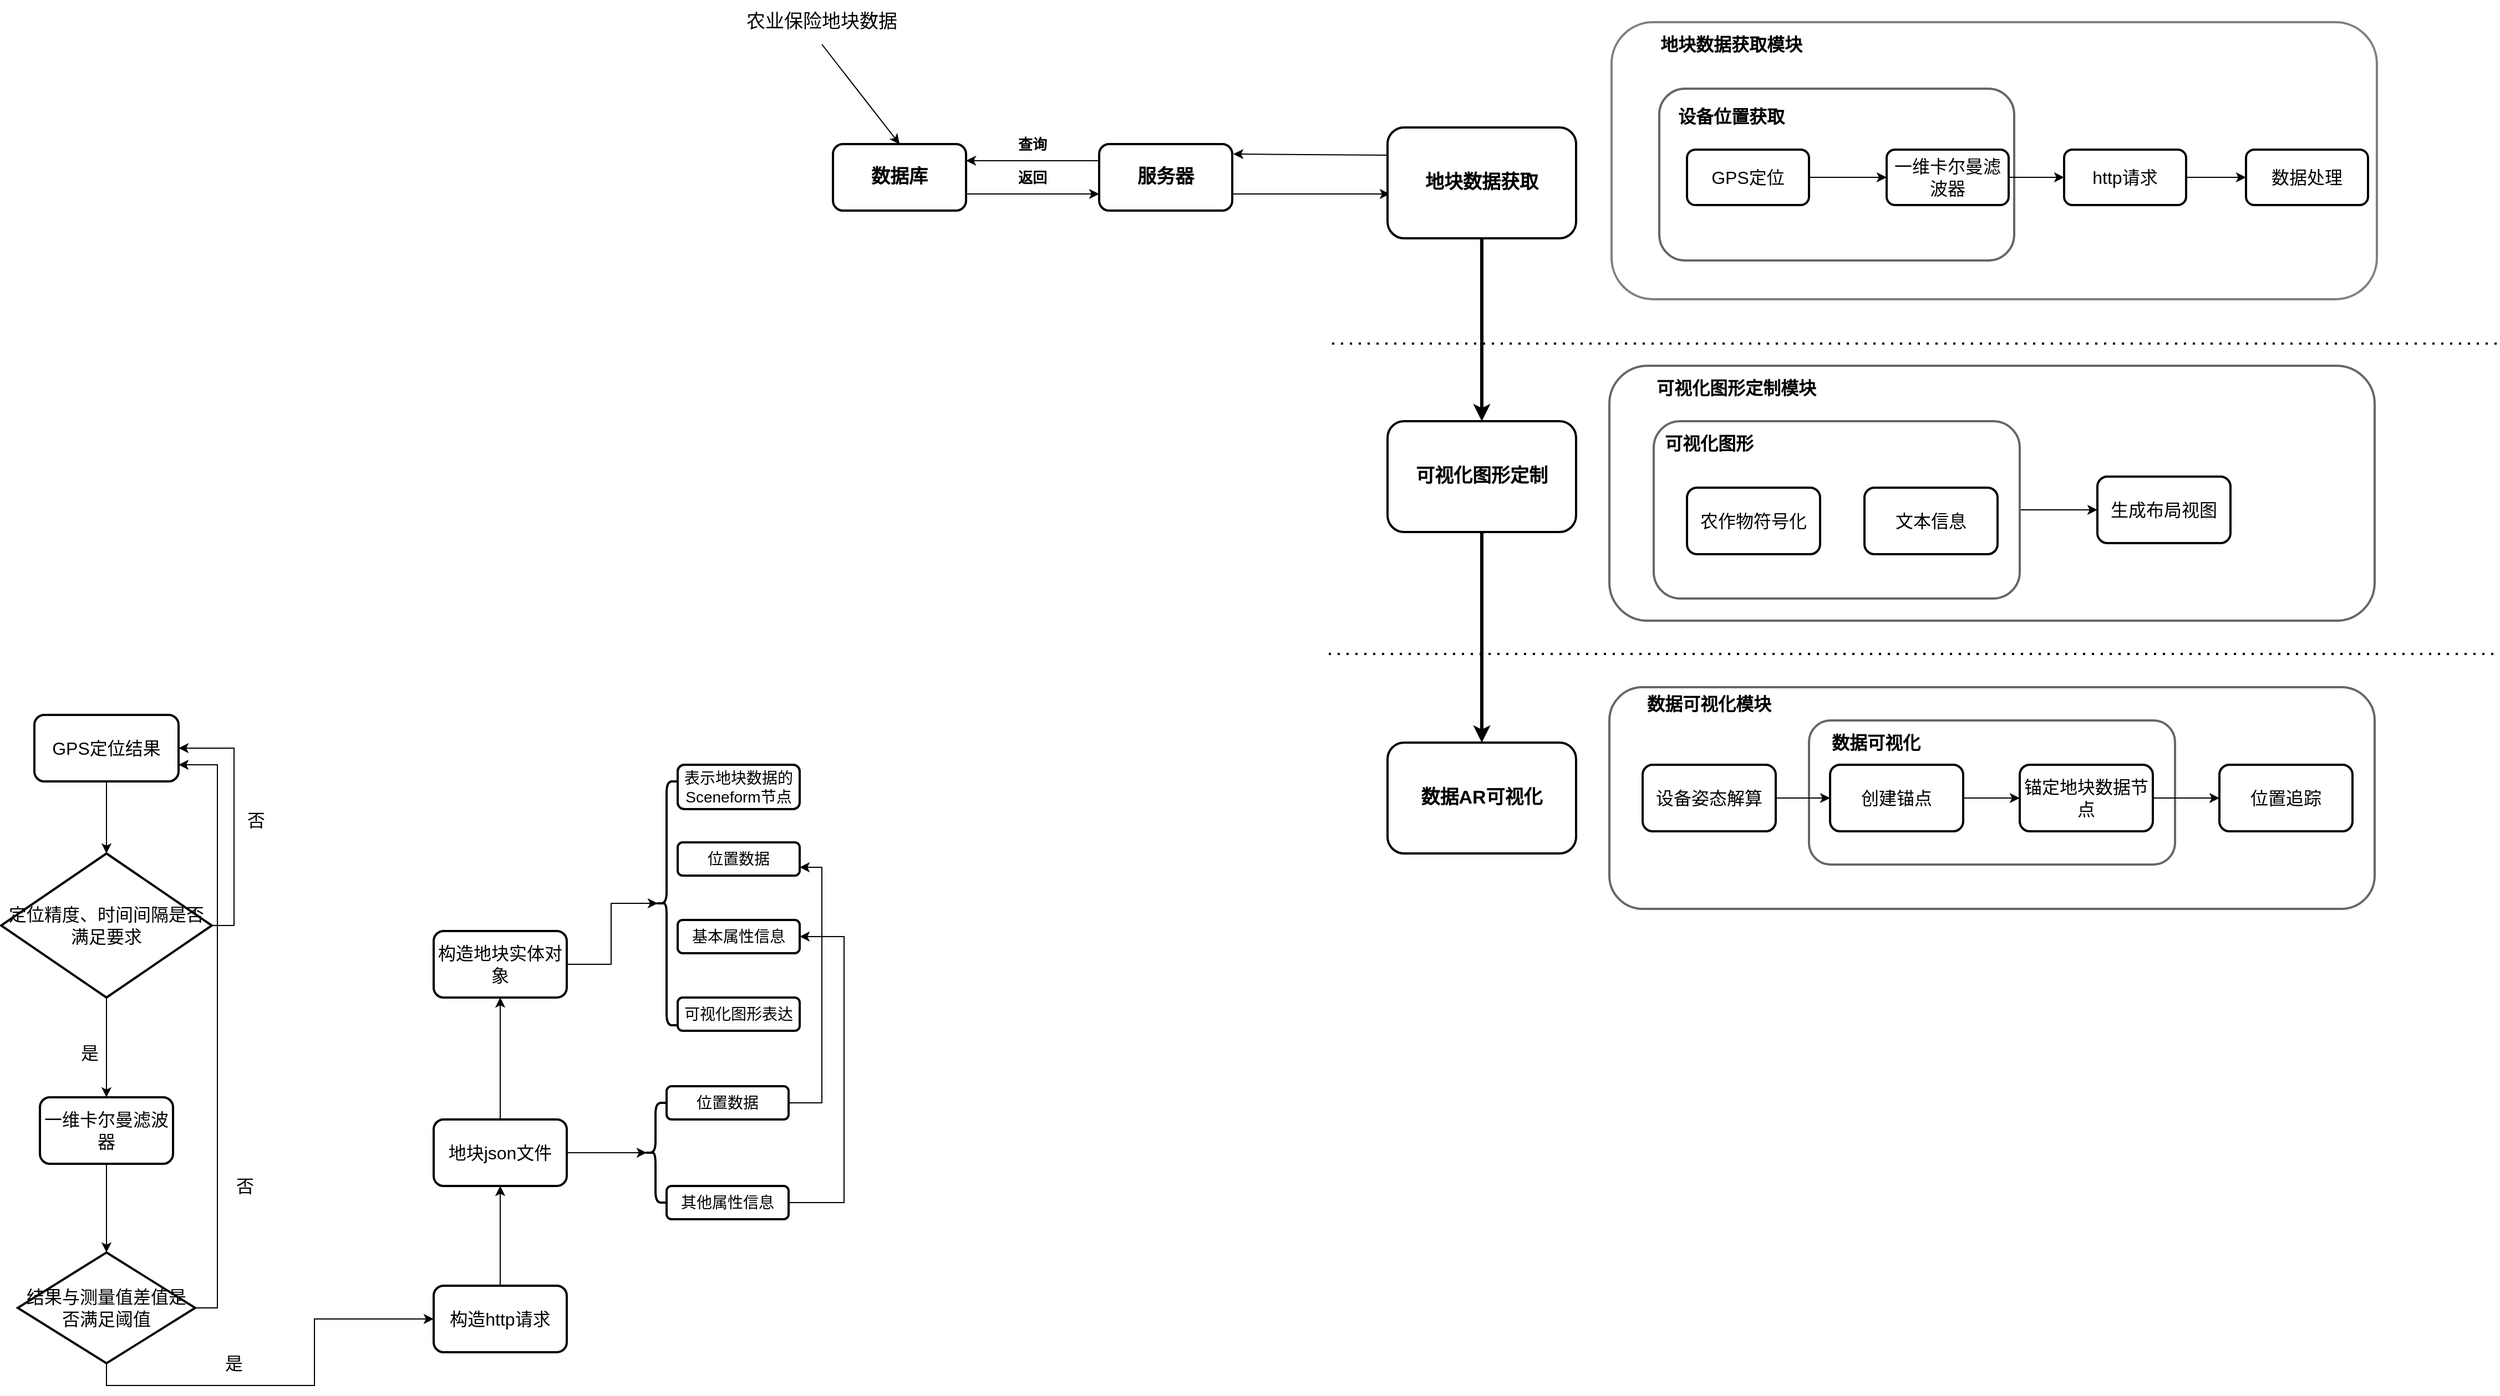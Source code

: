 <mxfile version="14.5.4" type="github">
  <diagram id="XfNivLDLJFjiJOP7QZFu" name="Page-1">
    <mxGraphModel dx="1695" dy="1659" grid="1" gridSize="10" guides="1" tooltips="1" connect="1" arrows="1" fold="1" page="1" pageScale="1" pageWidth="827" pageHeight="1169" math="0" shadow="0">
      <root>
        <mxCell id="0" />
        <mxCell id="1" parent="0" />
        <mxCell id="Yagi-_oM-okiuXWH6ObO-60" value="" style="rounded=1;whiteSpace=wrap;html=1;strokeColor=#666666;strokeWidth=2;fontSize=16;" vertex="1" parent="1">
          <mxGeometry x="1080" y="600" width="690" height="200" as="geometry" />
        </mxCell>
        <mxCell id="Yagi-_oM-okiuXWH6ObO-62" value="" style="rounded=1;whiteSpace=wrap;html=1;strokeColor=#666666;strokeWidth=2;fontSize=16;" vertex="1" parent="1">
          <mxGeometry x="1260" y="630" width="330" height="130" as="geometry" />
        </mxCell>
        <mxCell id="Yagi-_oM-okiuXWH6ObO-44" value="" style="rounded=1;whiteSpace=wrap;html=1;strokeColor=#666666;strokeWidth=2;fontSize=16;" vertex="1" parent="1">
          <mxGeometry x="1080" y="310" width="690" height="230" as="geometry" />
        </mxCell>
        <mxCell id="Yagi-_oM-okiuXWH6ObO-49" style="edgeStyle=none;rounded=0;orthogonalLoop=1;jettySize=auto;html=1;exitX=1;exitY=0.5;exitDx=0;exitDy=0;entryX=0;entryY=0.5;entryDx=0;entryDy=0;strokeWidth=1;fontSize=16;" edge="1" parent="1" source="Yagi-_oM-okiuXWH6ObO-45" target="Yagi-_oM-okiuXWH6ObO-48">
          <mxGeometry relative="1" as="geometry" />
        </mxCell>
        <mxCell id="Yagi-_oM-okiuXWH6ObO-45" value="" style="rounded=1;whiteSpace=wrap;html=1;strokeWidth=2;fontSize=16;strokeColor=#666666;" vertex="1" parent="1">
          <mxGeometry x="1120" y="360" width="330" height="160" as="geometry" />
        </mxCell>
        <mxCell id="Yagi-_oM-okiuXWH6ObO-13" value="" style="rounded=1;whiteSpace=wrap;html=1;strokeWidth=2;fontSize=13;strokeColor=#808080;" vertex="1" parent="1">
          <mxGeometry x="1082" width="690" height="250" as="geometry" />
        </mxCell>
        <mxCell id="Yagi-_oM-okiuXWH6ObO-30" value="" style="rounded=1;whiteSpace=wrap;html=1;strokeWidth=2;fontSize=16;strokeColor=#666666;" vertex="1" parent="1">
          <mxGeometry x="1125" y="60" width="320" height="155" as="geometry" />
        </mxCell>
        <mxCell id="Yagi-_oM-okiuXWH6ObO-7" style="edgeStyle=none;rounded=0;orthogonalLoop=1;jettySize=auto;html=1;exitX=1;exitY=0.75;exitDx=0;exitDy=0;entryX=0;entryY=0.75;entryDx=0;entryDy=0;fontSize=17;" edge="1" parent="1" source="Yagi-_oM-okiuXWH6ObO-2" target="Yagi-_oM-okiuXWH6ObO-5">
          <mxGeometry relative="1" as="geometry" />
        </mxCell>
        <mxCell id="Yagi-_oM-okiuXWH6ObO-2" value="数据库" style="rounded=1;whiteSpace=wrap;html=1;fontSize=17;fontStyle=1;strokeWidth=2;" vertex="1" parent="1">
          <mxGeometry x="380" y="110" width="120" height="60" as="geometry" />
        </mxCell>
        <mxCell id="Yagi-_oM-okiuXWH6ObO-4" style="rounded=0;orthogonalLoop=1;jettySize=auto;html=1;exitX=0.5;exitY=1;exitDx=0;exitDy=0;entryX=0.5;entryY=0;entryDx=0;entryDy=0;fontSize=17;" edge="1" parent="1" source="Yagi-_oM-okiuXWH6ObO-3" target="Yagi-_oM-okiuXWH6ObO-2">
          <mxGeometry relative="1" as="geometry" />
        </mxCell>
        <mxCell id="Yagi-_oM-okiuXWH6ObO-3" value="农业保险地块数据" style="text;html=1;strokeColor=none;fillColor=none;align=center;verticalAlign=middle;whiteSpace=wrap;rounded=0;fontSize=17;" vertex="1" parent="1">
          <mxGeometry x="290" y="-20" width="160" height="40" as="geometry" />
        </mxCell>
        <mxCell id="Yagi-_oM-okiuXWH6ObO-6" style="edgeStyle=none;rounded=0;orthogonalLoop=1;jettySize=auto;html=1;exitX=0;exitY=0.25;exitDx=0;exitDy=0;entryX=1;entryY=0.25;entryDx=0;entryDy=0;fontSize=17;" edge="1" parent="1" source="Yagi-_oM-okiuXWH6ObO-5" target="Yagi-_oM-okiuXWH6ObO-2">
          <mxGeometry relative="1" as="geometry" />
        </mxCell>
        <mxCell id="Yagi-_oM-okiuXWH6ObO-28" style="edgeStyle=none;rounded=0;orthogonalLoop=1;jettySize=auto;html=1;exitX=1;exitY=0.75;exitDx=0;exitDy=0;entryX=0.012;entryY=0.6;entryDx=0;entryDy=0;entryPerimeter=0;fontSize=16;" edge="1" parent="1" source="Yagi-_oM-okiuXWH6ObO-5" target="Yagi-_oM-okiuXWH6ObO-11">
          <mxGeometry relative="1" as="geometry" />
        </mxCell>
        <mxCell id="Yagi-_oM-okiuXWH6ObO-5" value="服务器" style="rounded=1;whiteSpace=wrap;html=1;fontSize=17;fontStyle=1;strokeWidth=2;" vertex="1" parent="1">
          <mxGeometry x="620" y="110" width="120" height="60" as="geometry" />
        </mxCell>
        <mxCell id="Yagi-_oM-okiuXWH6ObO-8" value="查询" style="text;html=1;strokeColor=none;fillColor=none;align=center;verticalAlign=middle;whiteSpace=wrap;rounded=0;fontSize=13;fontStyle=1" vertex="1" parent="1">
          <mxGeometry x="540" y="100" width="40" height="20" as="geometry" />
        </mxCell>
        <mxCell id="Yagi-_oM-okiuXWH6ObO-9" value="返回" style="text;html=1;strokeColor=none;fillColor=none;align=center;verticalAlign=middle;whiteSpace=wrap;rounded=0;fontSize=13;fontStyle=1" vertex="1" parent="1">
          <mxGeometry x="540" y="130" width="40" height="20" as="geometry" />
        </mxCell>
        <mxCell id="Yagi-_oM-okiuXWH6ObO-26" style="edgeStyle=none;rounded=0;orthogonalLoop=1;jettySize=auto;html=1;exitX=0;exitY=0.25;exitDx=0;exitDy=0;entryX=1.008;entryY=0.15;entryDx=0;entryDy=0;entryPerimeter=0;fontSize=16;" edge="1" parent="1" source="Yagi-_oM-okiuXWH6ObO-11" target="Yagi-_oM-okiuXWH6ObO-5">
          <mxGeometry relative="1" as="geometry" />
        </mxCell>
        <mxCell id="Yagi-_oM-okiuXWH6ObO-40" style="edgeStyle=none;rounded=0;orthogonalLoop=1;jettySize=auto;html=1;exitX=0.5;exitY=1;exitDx=0;exitDy=0;entryX=0.5;entryY=0;entryDx=0;entryDy=0;fontSize=16;strokeWidth=3;" edge="1" parent="1" source="Yagi-_oM-okiuXWH6ObO-11" target="Yagi-_oM-okiuXWH6ObO-39">
          <mxGeometry relative="1" as="geometry" />
        </mxCell>
        <mxCell id="Yagi-_oM-okiuXWH6ObO-11" value="地块数据获取" style="rounded=1;whiteSpace=wrap;html=1;fontSize=17;fontStyle=1;strokeWidth=2;" vertex="1" parent="1">
          <mxGeometry x="880" y="95" width="170" height="100" as="geometry" />
        </mxCell>
        <mxCell id="Yagi-_oM-okiuXWH6ObO-14" value="地块数据获取模块" style="text;html=1;strokeColor=none;fillColor=none;align=center;verticalAlign=middle;whiteSpace=wrap;rounded=0;fontSize=16;fontStyle=1" vertex="1" parent="1">
          <mxGeometry x="1125" width="130" height="40" as="geometry" />
        </mxCell>
        <mxCell id="Yagi-_oM-okiuXWH6ObO-17" style="edgeStyle=none;rounded=0;orthogonalLoop=1;jettySize=auto;html=1;exitX=1;exitY=0.5;exitDx=0;exitDy=0;fontSize=16;" edge="1" parent="1" source="Yagi-_oM-okiuXWH6ObO-15" target="Yagi-_oM-okiuXWH6ObO-16">
          <mxGeometry relative="1" as="geometry" />
        </mxCell>
        <mxCell id="Yagi-_oM-okiuXWH6ObO-15" value="GPS定位" style="rounded=1;whiteSpace=wrap;html=1;strokeWidth=2;fontSize=16;" vertex="1" parent="1">
          <mxGeometry x="1150" y="115" width="110" height="50" as="geometry" />
        </mxCell>
        <mxCell id="Yagi-_oM-okiuXWH6ObO-20" style="edgeStyle=none;rounded=0;orthogonalLoop=1;jettySize=auto;html=1;exitX=1;exitY=0.5;exitDx=0;exitDy=0;entryX=0;entryY=0.5;entryDx=0;entryDy=0;fontSize=16;" edge="1" parent="1" source="Yagi-_oM-okiuXWH6ObO-16" target="Yagi-_oM-okiuXWH6ObO-22">
          <mxGeometry relative="1" as="geometry">
            <mxPoint x="1490" y="120" as="targetPoint" />
          </mxGeometry>
        </mxCell>
        <mxCell id="Yagi-_oM-okiuXWH6ObO-16" value="一维卡尔曼滤波器" style="rounded=1;whiteSpace=wrap;html=1;strokeWidth=2;fontSize=16;" vertex="1" parent="1">
          <mxGeometry x="1330" y="115" width="110" height="50" as="geometry" />
        </mxCell>
        <mxCell id="Yagi-_oM-okiuXWH6ObO-37" style="edgeStyle=none;rounded=0;orthogonalLoop=1;jettySize=auto;html=1;exitX=1;exitY=0.5;exitDx=0;exitDy=0;fontSize=16;entryX=0;entryY=0.5;entryDx=0;entryDy=0;" edge="1" parent="1" source="Yagi-_oM-okiuXWH6ObO-22" target="Yagi-_oM-okiuXWH6ObO-35">
          <mxGeometry relative="1" as="geometry" />
        </mxCell>
        <mxCell id="Yagi-_oM-okiuXWH6ObO-22" value="http请求" style="rounded=1;whiteSpace=wrap;html=1;strokeWidth=2;fontSize=16;" vertex="1" parent="1">
          <mxGeometry x="1490" y="115" width="110" height="50" as="geometry" />
        </mxCell>
        <mxCell id="Yagi-_oM-okiuXWH6ObO-31" value="设备位置获取" style="text;html=1;strokeColor=none;fillColor=none;align=center;verticalAlign=middle;whiteSpace=wrap;rounded=0;fontSize=16;fontStyle=1" vertex="1" parent="1">
          <mxGeometry x="1140" y="75" width="100" height="20" as="geometry" />
        </mxCell>
        <mxCell id="Yagi-_oM-okiuXWH6ObO-35" value="数据处理" style="rounded=1;whiteSpace=wrap;html=1;strokeWidth=2;fontSize=16;" vertex="1" parent="1">
          <mxGeometry x="1654" y="115" width="110" height="50" as="geometry" />
        </mxCell>
        <mxCell id="Yagi-_oM-okiuXWH6ObO-38" value="" style="endArrow=none;dashed=1;html=1;dashPattern=1 3;strokeWidth=2;fontSize=16;" edge="1" parent="1">
          <mxGeometry width="50" height="50" relative="1" as="geometry">
            <mxPoint x="830" y="290" as="sourcePoint" />
            <mxPoint x="1880" y="290" as="targetPoint" />
          </mxGeometry>
        </mxCell>
        <mxCell id="Yagi-_oM-okiuXWH6ObO-52" style="edgeStyle=none;rounded=0;orthogonalLoop=1;jettySize=auto;html=1;exitX=0.5;exitY=1;exitDx=0;exitDy=0;entryX=0.5;entryY=0;entryDx=0;entryDy=0;strokeWidth=3;fontSize=16;" edge="1" parent="1" source="Yagi-_oM-okiuXWH6ObO-39" target="Yagi-_oM-okiuXWH6ObO-51">
          <mxGeometry relative="1" as="geometry" />
        </mxCell>
        <mxCell id="Yagi-_oM-okiuXWH6ObO-39" value="可视化图形定制" style="rounded=1;whiteSpace=wrap;html=1;fontSize=17;fontStyle=1;strokeWidth=2;" vertex="1" parent="1">
          <mxGeometry x="880" y="360" width="170" height="100" as="geometry" />
        </mxCell>
        <mxCell id="Yagi-_oM-okiuXWH6ObO-41" value="农作物符号化" style="rounded=1;whiteSpace=wrap;html=1;strokeWidth=2;fontSize=16;" vertex="1" parent="1">
          <mxGeometry x="1150" y="420" width="120" height="60" as="geometry" />
        </mxCell>
        <mxCell id="Yagi-_oM-okiuXWH6ObO-43" value="文本信息" style="rounded=1;whiteSpace=wrap;html=1;strokeWidth=2;fontSize=16;" vertex="1" parent="1">
          <mxGeometry x="1310" y="420" width="120" height="60" as="geometry" />
        </mxCell>
        <mxCell id="Yagi-_oM-okiuXWH6ObO-46" value="可视化图形" style="text;html=1;strokeColor=none;fillColor=none;align=center;verticalAlign=middle;whiteSpace=wrap;rounded=0;fontSize=16;fontStyle=1" vertex="1" parent="1">
          <mxGeometry x="1110" y="370" width="120" height="20" as="geometry" />
        </mxCell>
        <mxCell id="Yagi-_oM-okiuXWH6ObO-47" value="可视化图形定制模块" style="text;html=1;strokeColor=none;fillColor=none;align=center;verticalAlign=middle;whiteSpace=wrap;rounded=0;fontSize=16;fontStyle=1" vertex="1" parent="1">
          <mxGeometry x="1110" y="320" width="169" height="20" as="geometry" />
        </mxCell>
        <mxCell id="Yagi-_oM-okiuXWH6ObO-48" value="生成布局视图" style="rounded=1;whiteSpace=wrap;html=1;strokeWidth=2;fontSize=16;" vertex="1" parent="1">
          <mxGeometry x="1520" y="410" width="120" height="60" as="geometry" />
        </mxCell>
        <mxCell id="Yagi-_oM-okiuXWH6ObO-50" value="" style="endArrow=none;dashed=1;html=1;dashPattern=1 3;strokeWidth=2;fontSize=16;" edge="1" parent="1">
          <mxGeometry width="50" height="50" relative="1" as="geometry">
            <mxPoint x="827" y="570" as="sourcePoint" />
            <mxPoint x="1877" y="570" as="targetPoint" />
          </mxGeometry>
        </mxCell>
        <mxCell id="Yagi-_oM-okiuXWH6ObO-51" value="数据AR可视化" style="rounded=1;whiteSpace=wrap;html=1;fontSize=17;fontStyle=1;strokeWidth=2;" vertex="1" parent="1">
          <mxGeometry x="880" y="650" width="170" height="100" as="geometry" />
        </mxCell>
        <mxCell id="Yagi-_oM-okiuXWH6ObO-56" style="edgeStyle=none;rounded=0;orthogonalLoop=1;jettySize=auto;html=1;exitX=1;exitY=0.5;exitDx=0;exitDy=0;entryX=0;entryY=0.5;entryDx=0;entryDy=0;strokeWidth=1;fontSize=16;" edge="1" parent="1" source="Yagi-_oM-okiuXWH6ObO-53" target="Yagi-_oM-okiuXWH6ObO-54">
          <mxGeometry relative="1" as="geometry" />
        </mxCell>
        <mxCell id="Yagi-_oM-okiuXWH6ObO-53" value="设备姿态解算" style="rounded=1;whiteSpace=wrap;html=1;strokeWidth=2;fontSize=16;" vertex="1" parent="1">
          <mxGeometry x="1110" y="670" width="120" height="60" as="geometry" />
        </mxCell>
        <mxCell id="Yagi-_oM-okiuXWH6ObO-57" style="edgeStyle=none;rounded=0;orthogonalLoop=1;jettySize=auto;html=1;exitX=1;exitY=0.5;exitDx=0;exitDy=0;strokeWidth=1;fontSize=16;" edge="1" parent="1" source="Yagi-_oM-okiuXWH6ObO-54" target="Yagi-_oM-okiuXWH6ObO-55">
          <mxGeometry relative="1" as="geometry" />
        </mxCell>
        <mxCell id="Yagi-_oM-okiuXWH6ObO-54" value="创建锚点" style="rounded=1;whiteSpace=wrap;html=1;strokeWidth=2;fontSize=16;" vertex="1" parent="1">
          <mxGeometry x="1279" y="670" width="120" height="60" as="geometry" />
        </mxCell>
        <mxCell id="Yagi-_oM-okiuXWH6ObO-59" style="edgeStyle=none;rounded=0;orthogonalLoop=1;jettySize=auto;html=1;exitX=1;exitY=0.5;exitDx=0;exitDy=0;entryX=0;entryY=0.5;entryDx=0;entryDy=0;strokeWidth=1;fontSize=16;" edge="1" parent="1" source="Yagi-_oM-okiuXWH6ObO-55" target="Yagi-_oM-okiuXWH6ObO-58">
          <mxGeometry relative="1" as="geometry" />
        </mxCell>
        <mxCell id="Yagi-_oM-okiuXWH6ObO-55" value="锚定地块数据节点" style="rounded=1;whiteSpace=wrap;html=1;strokeWidth=2;fontSize=16;" vertex="1" parent="1">
          <mxGeometry x="1450" y="670" width="120" height="60" as="geometry" />
        </mxCell>
        <mxCell id="Yagi-_oM-okiuXWH6ObO-58" value="位置追踪" style="rounded=1;whiteSpace=wrap;html=1;strokeWidth=2;fontSize=16;" vertex="1" parent="1">
          <mxGeometry x="1630" y="670" width="120" height="60" as="geometry" />
        </mxCell>
        <mxCell id="Yagi-_oM-okiuXWH6ObO-61" value="数据可视化模块" style="text;html=1;strokeColor=none;fillColor=none;align=center;verticalAlign=middle;whiteSpace=wrap;rounded=0;fontSize=16;fontStyle=1" vertex="1" parent="1">
          <mxGeometry x="1100" y="605" width="140" height="20" as="geometry" />
        </mxCell>
        <mxCell id="Yagi-_oM-okiuXWH6ObO-63" value="数据可视化" style="text;html=1;strokeColor=none;fillColor=none;align=center;verticalAlign=middle;whiteSpace=wrap;rounded=0;fontSize=16;fontStyle=1" vertex="1" parent="1">
          <mxGeometry x="1270" y="640" width="101" height="20" as="geometry" />
        </mxCell>
        <mxCell id="Yagi-_oM-okiuXWH6ObO-68" style="edgeStyle=none;rounded=0;orthogonalLoop=1;jettySize=auto;html=1;exitX=0.5;exitY=1;exitDx=0;exitDy=0;strokeWidth=1;fontSize=16;" edge="1" parent="1" source="Yagi-_oM-okiuXWH6ObO-65" target="Yagi-_oM-okiuXWH6ObO-67">
          <mxGeometry relative="1" as="geometry" />
        </mxCell>
        <mxCell id="Yagi-_oM-okiuXWH6ObO-65" value="GPS定位结果" style="rounded=1;whiteSpace=wrap;html=1;strokeWidth=2;fontSize=16;" vertex="1" parent="1">
          <mxGeometry x="-340" y="625" width="130" height="60" as="geometry" />
        </mxCell>
        <mxCell id="Yagi-_oM-okiuXWH6ObO-70" style="edgeStyle=none;rounded=0;orthogonalLoop=1;jettySize=auto;html=1;exitX=0.5;exitY=1;exitDx=0;exitDy=0;strokeWidth=1;fontSize=16;" edge="1" parent="1" source="Yagi-_oM-okiuXWH6ObO-67" target="Yagi-_oM-okiuXWH6ObO-69">
          <mxGeometry relative="1" as="geometry" />
        </mxCell>
        <mxCell id="Yagi-_oM-okiuXWH6ObO-72" style="edgeStyle=orthogonalEdgeStyle;rounded=0;orthogonalLoop=1;jettySize=auto;html=1;exitX=1;exitY=0.5;exitDx=0;exitDy=0;entryX=1;entryY=0.5;entryDx=0;entryDy=0;strokeWidth=1;fontSize=16;" edge="1" parent="1" source="Yagi-_oM-okiuXWH6ObO-67" target="Yagi-_oM-okiuXWH6ObO-65">
          <mxGeometry relative="1" as="geometry" />
        </mxCell>
        <mxCell id="Yagi-_oM-okiuXWH6ObO-67" value="定位精度、时间间隔是否满足要求" style="rhombus;whiteSpace=wrap;html=1;strokeColor=#000000;strokeWidth=2;fontSize=16;" vertex="1" parent="1">
          <mxGeometry x="-370" y="750" width="190" height="130" as="geometry" />
        </mxCell>
        <mxCell id="Yagi-_oM-okiuXWH6ObO-77" style="edgeStyle=orthogonalEdgeStyle;rounded=0;orthogonalLoop=1;jettySize=auto;html=1;exitX=0.5;exitY=1;exitDx=0;exitDy=0;entryX=0.5;entryY=0;entryDx=0;entryDy=0;strokeWidth=1;fontSize=16;" edge="1" parent="1" source="Yagi-_oM-okiuXWH6ObO-69" target="Yagi-_oM-okiuXWH6ObO-76">
          <mxGeometry relative="1" as="geometry" />
        </mxCell>
        <mxCell id="Yagi-_oM-okiuXWH6ObO-69" value="一维卡尔曼滤波器" style="rounded=1;whiteSpace=wrap;html=1;strokeColor=#000000;strokeWidth=2;fontSize=16;" vertex="1" parent="1">
          <mxGeometry x="-335" y="970" width="120" height="60" as="geometry" />
        </mxCell>
        <mxCell id="Yagi-_oM-okiuXWH6ObO-71" value="是" style="text;html=1;strokeColor=none;fillColor=none;align=center;verticalAlign=middle;whiteSpace=wrap;rounded=0;fontSize=16;fontStyle=0" vertex="1" parent="1">
          <mxGeometry x="-310" y="920" width="40" height="20" as="geometry" />
        </mxCell>
        <mxCell id="Yagi-_oM-okiuXWH6ObO-73" value="否" style="text;html=1;strokeColor=none;fillColor=none;align=center;verticalAlign=middle;whiteSpace=wrap;rounded=0;fontSize=16;" vertex="1" parent="1">
          <mxGeometry x="-160" y="710" width="40" height="20" as="geometry" />
        </mxCell>
        <mxCell id="Yagi-_oM-okiuXWH6ObO-78" style="edgeStyle=orthogonalEdgeStyle;rounded=0;orthogonalLoop=1;jettySize=auto;html=1;exitX=1;exitY=0.5;exitDx=0;exitDy=0;entryX=1;entryY=0.75;entryDx=0;entryDy=0;strokeWidth=1;fontSize=16;" edge="1" parent="1" source="Yagi-_oM-okiuXWH6ObO-76" target="Yagi-_oM-okiuXWH6ObO-65">
          <mxGeometry relative="1" as="geometry" />
        </mxCell>
        <mxCell id="Yagi-_oM-okiuXWH6ObO-81" style="edgeStyle=orthogonalEdgeStyle;rounded=0;orthogonalLoop=1;jettySize=auto;html=1;exitX=0.5;exitY=1;exitDx=0;exitDy=0;entryX=0;entryY=0.5;entryDx=0;entryDy=0;strokeWidth=1;fontSize=16;" edge="1" parent="1" source="Yagi-_oM-okiuXWH6ObO-76" target="Yagi-_oM-okiuXWH6ObO-80">
          <mxGeometry relative="1" as="geometry" />
        </mxCell>
        <mxCell id="Yagi-_oM-okiuXWH6ObO-76" value="结果与测量值差值是否满足阈值" style="rhombus;whiteSpace=wrap;html=1;strokeColor=#000000;strokeWidth=2;fontSize=16;" vertex="1" parent="1">
          <mxGeometry x="-355" y="1110" width="160" height="100" as="geometry" />
        </mxCell>
        <mxCell id="Yagi-_oM-okiuXWH6ObO-79" value="否" style="text;html=1;strokeColor=none;fillColor=none;align=center;verticalAlign=middle;whiteSpace=wrap;rounded=0;fontSize=16;" vertex="1" parent="1">
          <mxGeometry x="-170" y="1040" width="40" height="20" as="geometry" />
        </mxCell>
        <mxCell id="Yagi-_oM-okiuXWH6ObO-84" style="edgeStyle=orthogonalEdgeStyle;rounded=0;orthogonalLoop=1;jettySize=auto;html=1;exitX=0.5;exitY=0;exitDx=0;exitDy=0;entryX=0.5;entryY=1;entryDx=0;entryDy=0;strokeWidth=1;fontSize=16;" edge="1" parent="1" source="Yagi-_oM-okiuXWH6ObO-80" target="Yagi-_oM-okiuXWH6ObO-83">
          <mxGeometry relative="1" as="geometry" />
        </mxCell>
        <mxCell id="Yagi-_oM-okiuXWH6ObO-80" value="构造http请求" style="rounded=1;whiteSpace=wrap;html=1;strokeColor=#000000;strokeWidth=2;fontSize=16;" vertex="1" parent="1">
          <mxGeometry x="20" y="1140" width="120" height="60" as="geometry" />
        </mxCell>
        <mxCell id="Yagi-_oM-okiuXWH6ObO-82" value="是" style="text;html=1;strokeColor=none;fillColor=none;align=center;verticalAlign=middle;whiteSpace=wrap;rounded=0;fontSize=16;" vertex="1" parent="1">
          <mxGeometry x="-180" y="1200" width="40" height="20" as="geometry" />
        </mxCell>
        <mxCell id="Yagi-_oM-okiuXWH6ObO-86" style="edgeStyle=orthogonalEdgeStyle;rounded=0;orthogonalLoop=1;jettySize=auto;html=1;exitX=0.5;exitY=0;exitDx=0;exitDy=0;strokeWidth=1;fontSize=16;" edge="1" parent="1" source="Yagi-_oM-okiuXWH6ObO-83" target="Yagi-_oM-okiuXWH6ObO-85">
          <mxGeometry relative="1" as="geometry" />
        </mxCell>
        <mxCell id="Yagi-_oM-okiuXWH6ObO-96" style="edgeStyle=orthogonalEdgeStyle;rounded=0;orthogonalLoop=1;jettySize=auto;html=1;exitX=1;exitY=0.5;exitDx=0;exitDy=0;entryX=0.1;entryY=0.5;entryDx=0;entryDy=0;entryPerimeter=0;strokeWidth=1;fontSize=14;" edge="1" parent="1" source="Yagi-_oM-okiuXWH6ObO-83" target="Yagi-_oM-okiuXWH6ObO-95">
          <mxGeometry relative="1" as="geometry" />
        </mxCell>
        <mxCell id="Yagi-_oM-okiuXWH6ObO-83" value="地块json文件" style="rounded=1;whiteSpace=wrap;html=1;strokeColor=#000000;strokeWidth=2;fontSize=16;" vertex="1" parent="1">
          <mxGeometry x="20" y="990" width="120" height="60" as="geometry" />
        </mxCell>
        <mxCell id="Yagi-_oM-okiuXWH6ObO-92" style="edgeStyle=orthogonalEdgeStyle;rounded=0;orthogonalLoop=1;jettySize=auto;html=1;exitX=1;exitY=0.5;exitDx=0;exitDy=0;entryX=0.1;entryY=0.5;entryDx=0;entryDy=0;entryPerimeter=0;strokeWidth=1;fontSize=14;" edge="1" parent="1" source="Yagi-_oM-okiuXWH6ObO-85" target="Yagi-_oM-okiuXWH6ObO-91">
          <mxGeometry relative="1" as="geometry" />
        </mxCell>
        <mxCell id="Yagi-_oM-okiuXWH6ObO-85" value="构造地块实体对象" style="rounded=1;whiteSpace=wrap;html=1;strokeColor=#000000;strokeWidth=2;fontSize=16;" vertex="1" parent="1">
          <mxGeometry x="20" y="820" width="120" height="60" as="geometry" />
        </mxCell>
        <mxCell id="Yagi-_oM-okiuXWH6ObO-87" value="位置数据" style="rounded=1;whiteSpace=wrap;html=1;strokeColor=#000000;strokeWidth=2;fontSize=14;" vertex="1" parent="1">
          <mxGeometry x="240" y="740" width="110" height="30" as="geometry" />
        </mxCell>
        <mxCell id="Yagi-_oM-okiuXWH6ObO-88" value="基本属性信息" style="rounded=1;whiteSpace=wrap;html=1;strokeColor=#000000;strokeWidth=2;fontSize=14;" vertex="1" parent="1">
          <mxGeometry x="240" y="810" width="110" height="30" as="geometry" />
        </mxCell>
        <mxCell id="Yagi-_oM-okiuXWH6ObO-89" value="可视化图形表达" style="rounded=1;whiteSpace=wrap;html=1;strokeColor=#000000;strokeWidth=2;fontSize=14;" vertex="1" parent="1">
          <mxGeometry x="240" y="880" width="110" height="30" as="geometry" />
        </mxCell>
        <mxCell id="Yagi-_oM-okiuXWH6ObO-90" value="表示地块数据的Sceneform节点" style="rounded=1;whiteSpace=wrap;html=1;strokeColor=#000000;strokeWidth=2;fontSize=14;" vertex="1" parent="1">
          <mxGeometry x="240" y="670" width="110" height="40" as="geometry" />
        </mxCell>
        <mxCell id="Yagi-_oM-okiuXWH6ObO-91" value="" style="shape=curlyBracket;whiteSpace=wrap;html=1;rounded=1;strokeColor=#000000;strokeWidth=2;fontSize=14;" vertex="1" parent="1">
          <mxGeometry x="220" y="685" width="20" height="220" as="geometry" />
        </mxCell>
        <mxCell id="Yagi-_oM-okiuXWH6ObO-97" style="edgeStyle=orthogonalEdgeStyle;rounded=0;orthogonalLoop=1;jettySize=auto;html=1;exitX=1;exitY=0.5;exitDx=0;exitDy=0;entryX=1;entryY=0.75;entryDx=0;entryDy=0;strokeWidth=1;fontSize=14;" edge="1" parent="1" source="Yagi-_oM-okiuXWH6ObO-93" target="Yagi-_oM-okiuXWH6ObO-87">
          <mxGeometry relative="1" as="geometry" />
        </mxCell>
        <mxCell id="Yagi-_oM-okiuXWH6ObO-93" value="位置数据" style="rounded=1;whiteSpace=wrap;html=1;strokeColor=#000000;strokeWidth=2;fontSize=14;" vertex="1" parent="1">
          <mxGeometry x="230" y="960" width="110" height="30" as="geometry" />
        </mxCell>
        <mxCell id="Yagi-_oM-okiuXWH6ObO-98" style="edgeStyle=orthogonalEdgeStyle;rounded=0;orthogonalLoop=1;jettySize=auto;html=1;exitX=1;exitY=0.5;exitDx=0;exitDy=0;entryX=1;entryY=0.5;entryDx=0;entryDy=0;strokeWidth=1;fontSize=14;" edge="1" parent="1" source="Yagi-_oM-okiuXWH6ObO-94" target="Yagi-_oM-okiuXWH6ObO-88">
          <mxGeometry relative="1" as="geometry">
            <Array as="points">
              <mxPoint x="390" y="1065" />
              <mxPoint x="390" y="825" />
            </Array>
          </mxGeometry>
        </mxCell>
        <mxCell id="Yagi-_oM-okiuXWH6ObO-94" value="其他属性信息" style="rounded=1;whiteSpace=wrap;html=1;strokeColor=#000000;strokeWidth=2;fontSize=14;" vertex="1" parent="1">
          <mxGeometry x="230" y="1050" width="110" height="30" as="geometry" />
        </mxCell>
        <mxCell id="Yagi-_oM-okiuXWH6ObO-95" value="" style="shape=curlyBracket;whiteSpace=wrap;html=1;rounded=1;strokeColor=#000000;strokeWidth=2;fontSize=14;" vertex="1" parent="1">
          <mxGeometry x="210" y="975" width="20" height="90" as="geometry" />
        </mxCell>
      </root>
    </mxGraphModel>
  </diagram>
</mxfile>

